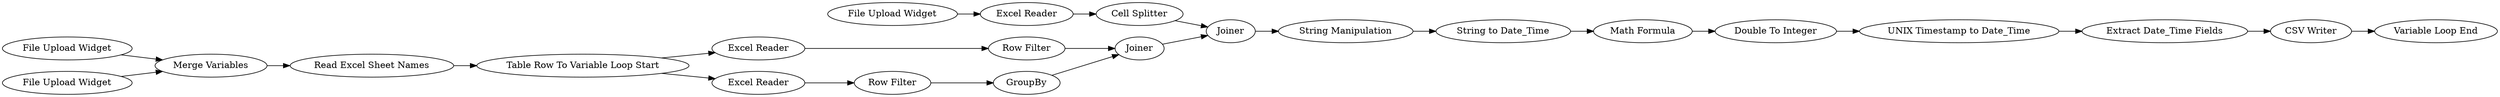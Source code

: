 digraph {
	4 -> 5
	19 -> 14
	15 -> 18
	10 -> 3
	25 -> 11
	21 -> 11
	12 -> 13
	11 -> 19
	20 -> 19
	18 -> 17
	14 -> 15
	22 -> 24
	26 -> 25
	2 -> 10
	5 -> 21
	6 -> 10
	24 -> 29
	3 -> 4
	9 -> 26
	17 -> 16
	13 -> 20
	16 -> 22
	4 -> 9
	9 [label="Excel Reader"]
	21 [label="Row Filter"]
	26 [label="Row Filter"]
	18 [label="Math Formula"]
	17 [label="Double To Integer"]
	3 [label="Read Excel Sheet Names"]
	19 [label=Joiner]
	24 [label="CSV Writer"]
	6 [label="File Upload Widget"]
	15 [label="String to Date_Time"]
	25 [label=GroupBy]
	12 [label="File Upload Widget"]
	10 [label="Merge Variables"]
	16 [label="UNIX Timestamp to Date_Time"]
	22 [label="Extract Date_Time Fields"]
	11 [label=Joiner]
	4 [label="Table Row To Variable Loop Start"]
	14 [label="String Manipulation"]
	5 [label="Excel Reader"]
	13 [label="Excel Reader"]
	20 [label="Cell Splitter"]
	29 [label="Variable Loop End"]
	2 [label="File Upload Widget"]
	rankdir=LR
}
